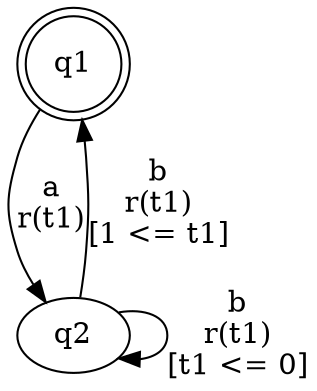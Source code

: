 digraph "tests_1/test300/solution1/solution" {
	q1[label=q1 shape=doublecircle]
	q2[label=q2]
	q1 -> q2[label="a\nr(t1)\n"]
	q2 -> q2[label="b\nr(t1)\n[t1 <= 0]"]
	q2 -> q1[label="b\nr(t1)\n[1 <= t1]"]
}
